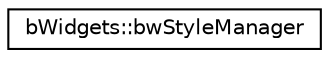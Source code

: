 digraph "Graphical Class Hierarchy"
{
 // LATEX_PDF_SIZE
  edge [fontname="Helvetica",fontsize="10",labelfontname="Helvetica",labelfontsize="10"];
  node [fontname="Helvetica",fontsize="10",shape=record];
  rankdir="LR";
  Node0 [label="bWidgets::bwStyleManager",height=0.2,width=0.4,color="black", fillcolor="white", style="filled",URL="$classbWidgets_1_1bwStyleManager.html",tooltip="Singleton class for managing styles through type ID's."];
}
